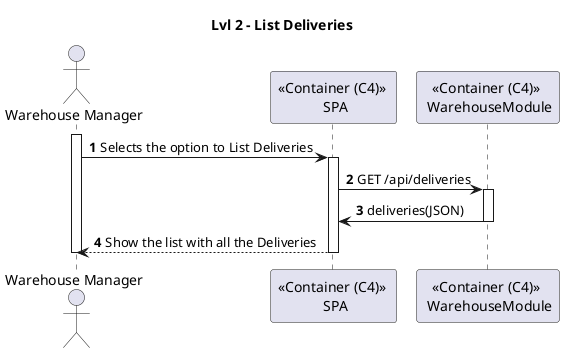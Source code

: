 @startuml USA02

title Lvl 2 - List Deliveries

autonumber

actor "Warehouse Manager" as WM
participant "<< Container (C4) >> \n SPA" as S
participant "<< Container (C4) >> \n WarehouseModule" as WMD


activate WM
WM -> S : Selects the option to List Deliveries
activate S

S -> WMD : GET /api/deliveries
activate WMD

WMD -> S : deliveries(JSON)
deactivate WMD

S --> WM : Show the list with all the Deliveries
deactivate S
deactivate WM

@enduml